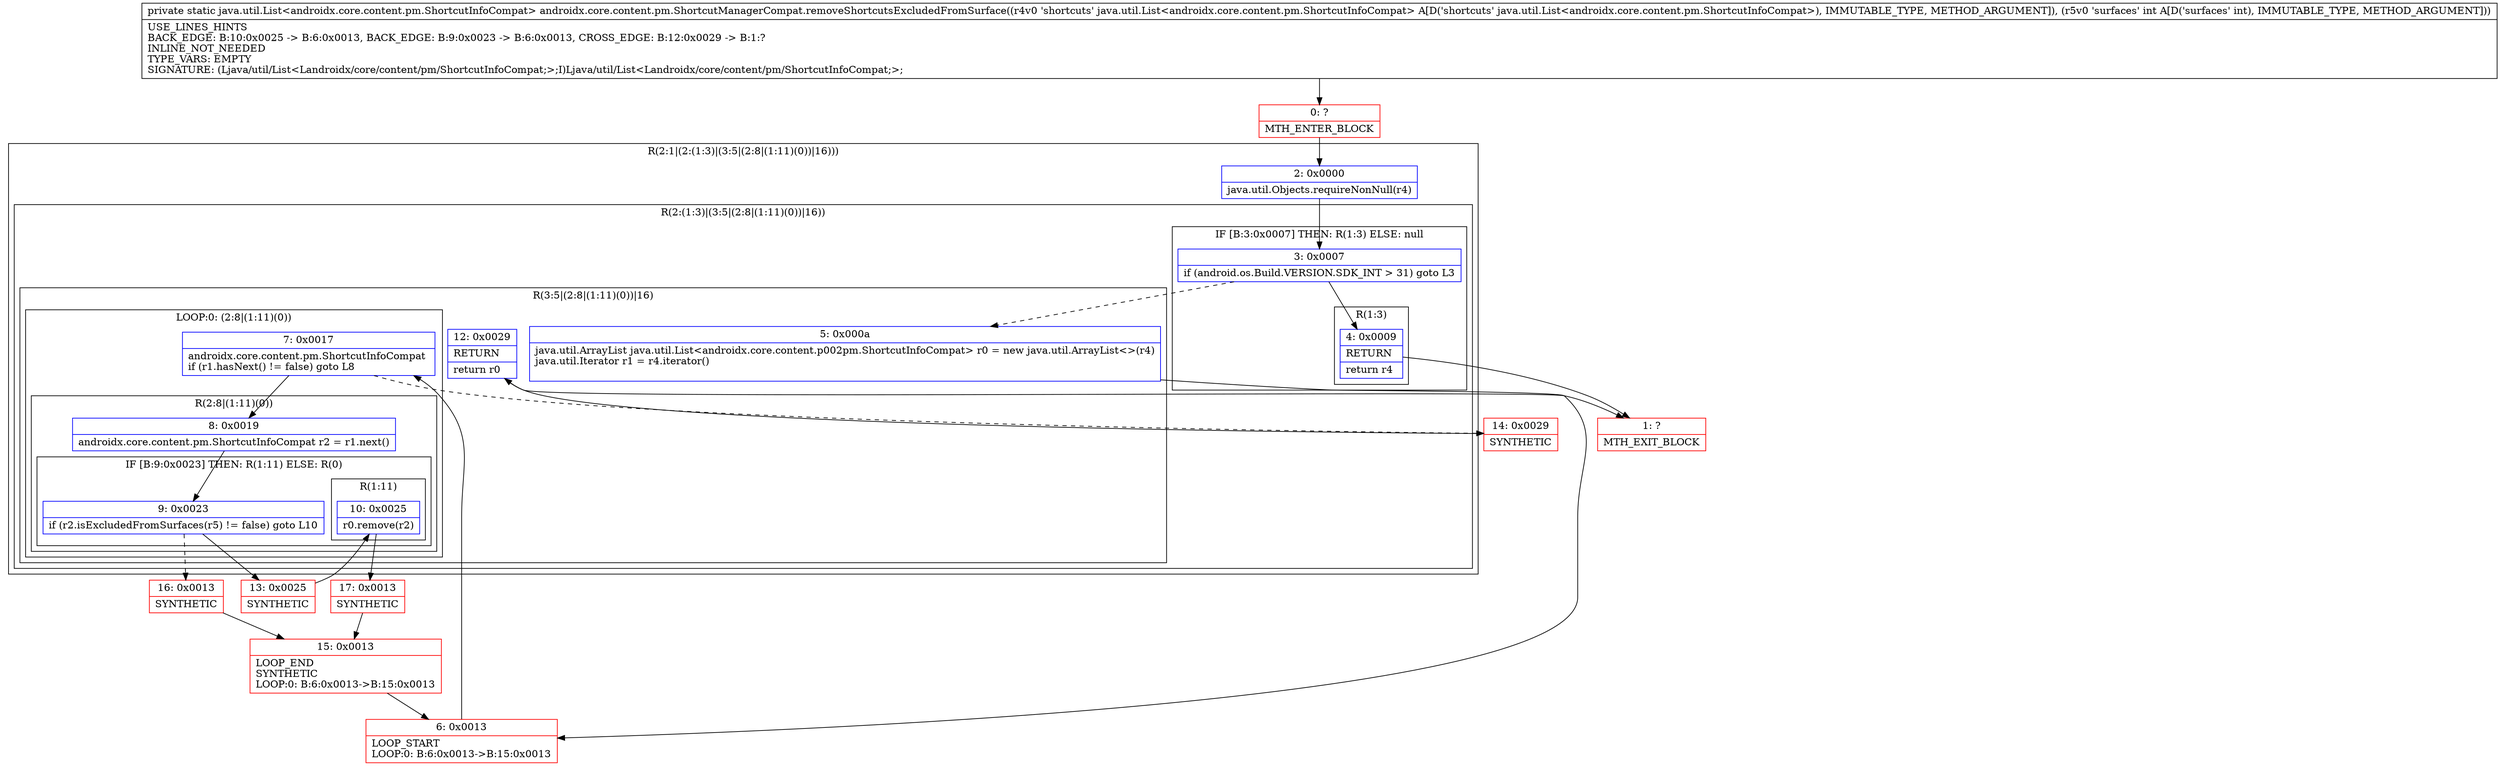 digraph "CFG forandroidx.core.content.pm.ShortcutManagerCompat.removeShortcutsExcludedFromSurface(Ljava\/util\/List;I)Ljava\/util\/List;" {
subgraph cluster_Region_1050980213 {
label = "R(2:1|(2:(1:3)|(3:5|(2:8|(1:11)(0))|16)))";
node [shape=record,color=blue];
Node_2 [shape=record,label="{2\:\ 0x0000|java.util.Objects.requireNonNull(r4)\l}"];
subgraph cluster_Region_1818235550 {
label = "R(2:(1:3)|(3:5|(2:8|(1:11)(0))|16))";
node [shape=record,color=blue];
subgraph cluster_IfRegion_1068298818 {
label = "IF [B:3:0x0007] THEN: R(1:3) ELSE: null";
node [shape=record,color=blue];
Node_3 [shape=record,label="{3\:\ 0x0007|if (android.os.Build.VERSION.SDK_INT \> 31) goto L3\l}"];
subgraph cluster_Region_498164223 {
label = "R(1:3)";
node [shape=record,color=blue];
Node_4 [shape=record,label="{4\:\ 0x0009|RETURN\l|return r4\l}"];
}
}
subgraph cluster_Region_1270171291 {
label = "R(3:5|(2:8|(1:11)(0))|16)";
node [shape=record,color=blue];
Node_5 [shape=record,label="{5\:\ 0x000a|java.util.ArrayList java.util.List\<androidx.core.content.p002pm.ShortcutInfoCompat\> r0 = new java.util.ArrayList\<\>(r4)\ljava.util.Iterator r1 = r4.iterator()\l\l}"];
subgraph cluster_LoopRegion_108374587 {
label = "LOOP:0: (2:8|(1:11)(0))";
node [shape=record,color=blue];
Node_7 [shape=record,label="{7\:\ 0x0017|androidx.core.content.pm.ShortcutInfoCompat \lif (r1.hasNext() != false) goto L8\l}"];
subgraph cluster_Region_1793961097 {
label = "R(2:8|(1:11)(0))";
node [shape=record,color=blue];
Node_8 [shape=record,label="{8\:\ 0x0019|androidx.core.content.pm.ShortcutInfoCompat r2 = r1.next()\l}"];
subgraph cluster_IfRegion_839609716 {
label = "IF [B:9:0x0023] THEN: R(1:11) ELSE: R(0)";
node [shape=record,color=blue];
Node_9 [shape=record,label="{9\:\ 0x0023|if (r2.isExcludedFromSurfaces(r5) != false) goto L10\l}"];
subgraph cluster_Region_371852325 {
label = "R(1:11)";
node [shape=record,color=blue];
Node_10 [shape=record,label="{10\:\ 0x0025|r0.remove(r2)\l}"];
}
subgraph cluster_Region_614681683 {
label = "R(0)";
node [shape=record,color=blue];
}
}
}
}
Node_12 [shape=record,label="{12\:\ 0x0029|RETURN\l|return r0\l}"];
}
}
}
Node_0 [shape=record,color=red,label="{0\:\ ?|MTH_ENTER_BLOCK\l}"];
Node_1 [shape=record,color=red,label="{1\:\ ?|MTH_EXIT_BLOCK\l}"];
Node_6 [shape=record,color=red,label="{6\:\ 0x0013|LOOP_START\lLOOP:0: B:6:0x0013\-\>B:15:0x0013\l}"];
Node_13 [shape=record,color=red,label="{13\:\ 0x0025|SYNTHETIC\l}"];
Node_17 [shape=record,color=red,label="{17\:\ 0x0013|SYNTHETIC\l}"];
Node_15 [shape=record,color=red,label="{15\:\ 0x0013|LOOP_END\lSYNTHETIC\lLOOP:0: B:6:0x0013\-\>B:15:0x0013\l}"];
Node_16 [shape=record,color=red,label="{16\:\ 0x0013|SYNTHETIC\l}"];
Node_14 [shape=record,color=red,label="{14\:\ 0x0029|SYNTHETIC\l}"];
MethodNode[shape=record,label="{private static java.util.List\<androidx.core.content.pm.ShortcutInfoCompat\> androidx.core.content.pm.ShortcutManagerCompat.removeShortcutsExcludedFromSurface((r4v0 'shortcuts' java.util.List\<androidx.core.content.pm.ShortcutInfoCompat\> A[D('shortcuts' java.util.List\<androidx.core.content.pm.ShortcutInfoCompat\>), IMMUTABLE_TYPE, METHOD_ARGUMENT]), (r5v0 'surfaces' int A[D('surfaces' int), IMMUTABLE_TYPE, METHOD_ARGUMENT]))  | USE_LINES_HINTS\lBACK_EDGE: B:10:0x0025 \-\> B:6:0x0013, BACK_EDGE: B:9:0x0023 \-\> B:6:0x0013, CROSS_EDGE: B:12:0x0029 \-\> B:1:?\lINLINE_NOT_NEEDED\lTYPE_VARS: EMPTY\lSIGNATURE: (Ljava\/util\/List\<Landroidx\/core\/content\/pm\/ShortcutInfoCompat;\>;I)Ljava\/util\/List\<Landroidx\/core\/content\/pm\/ShortcutInfoCompat;\>;\l}"];
MethodNode -> Node_0;Node_2 -> Node_3;
Node_3 -> Node_4;
Node_3 -> Node_5[style=dashed];
Node_4 -> Node_1;
Node_5 -> Node_6;
Node_7 -> Node_8;
Node_7 -> Node_14[style=dashed];
Node_8 -> Node_9;
Node_9 -> Node_13;
Node_9 -> Node_16[style=dashed];
Node_10 -> Node_17;
Node_12 -> Node_1;
Node_0 -> Node_2;
Node_6 -> Node_7;
Node_13 -> Node_10;
Node_17 -> Node_15;
Node_15 -> Node_6;
Node_16 -> Node_15;
Node_14 -> Node_12;
}

